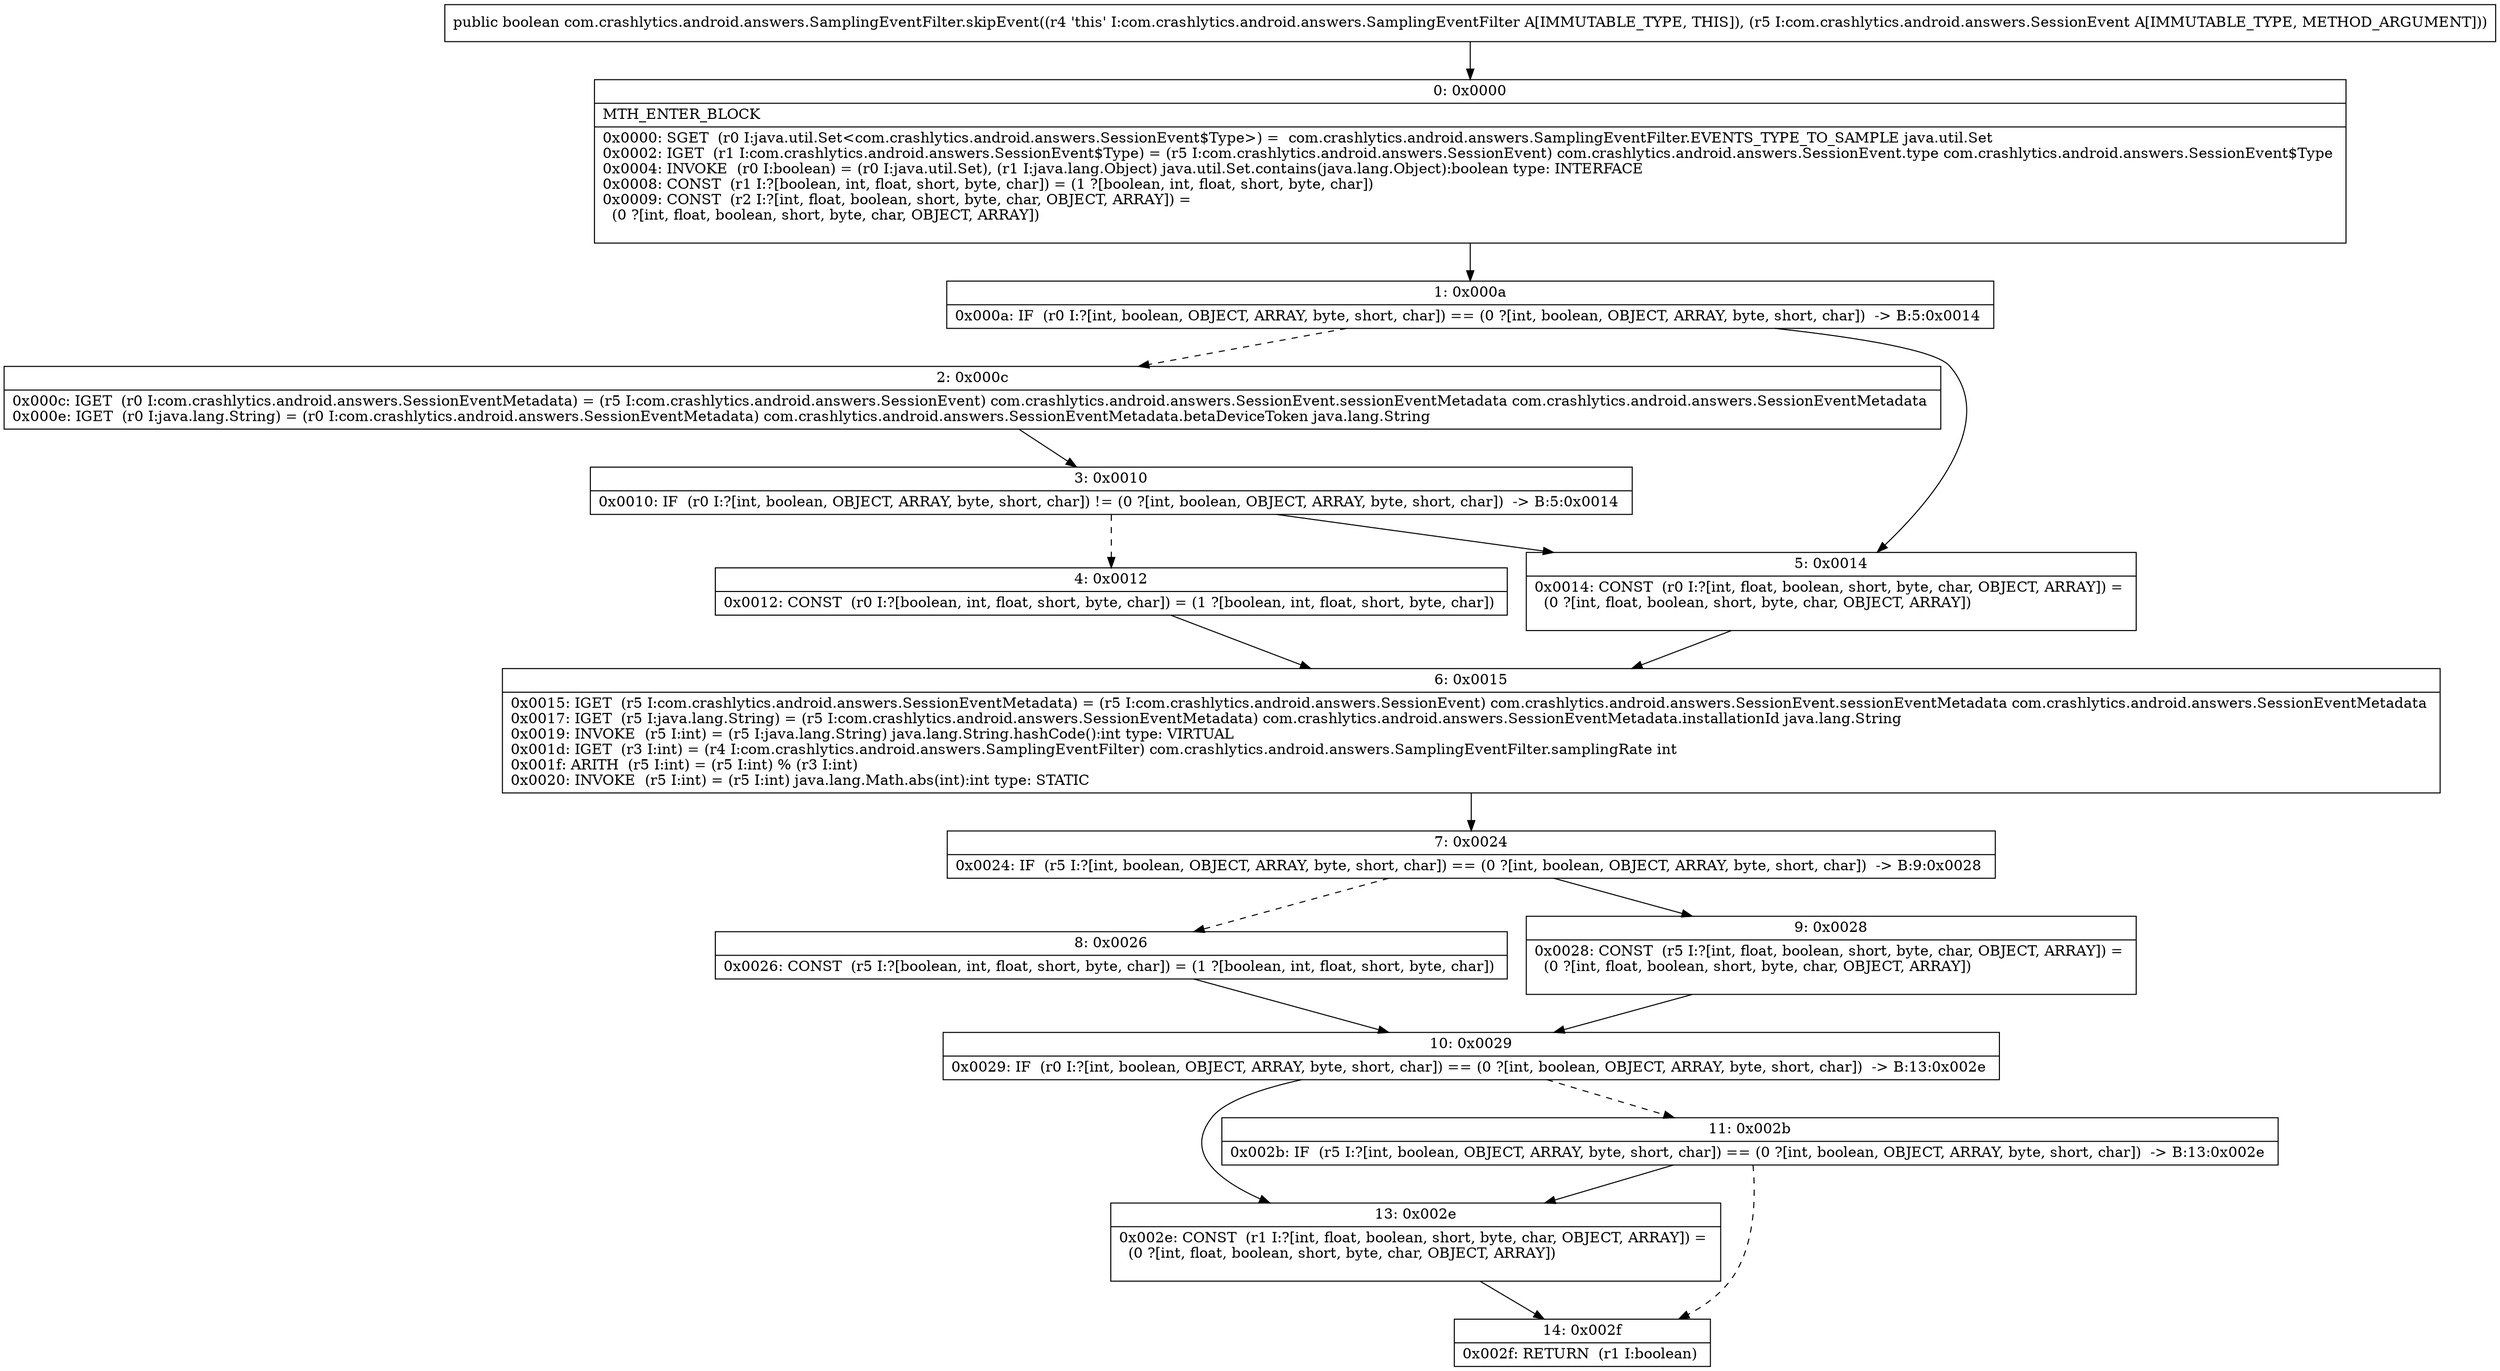 digraph "CFG forcom.crashlytics.android.answers.SamplingEventFilter.skipEvent(Lcom\/crashlytics\/android\/answers\/SessionEvent;)Z" {
Node_0 [shape=record,label="{0\:\ 0x0000|MTH_ENTER_BLOCK\l|0x0000: SGET  (r0 I:java.util.Set\<com.crashlytics.android.answers.SessionEvent$Type\>) =  com.crashlytics.android.answers.SamplingEventFilter.EVENTS_TYPE_TO_SAMPLE java.util.Set \l0x0002: IGET  (r1 I:com.crashlytics.android.answers.SessionEvent$Type) = (r5 I:com.crashlytics.android.answers.SessionEvent) com.crashlytics.android.answers.SessionEvent.type com.crashlytics.android.answers.SessionEvent$Type \l0x0004: INVOKE  (r0 I:boolean) = (r0 I:java.util.Set), (r1 I:java.lang.Object) java.util.Set.contains(java.lang.Object):boolean type: INTERFACE \l0x0008: CONST  (r1 I:?[boolean, int, float, short, byte, char]) = (1 ?[boolean, int, float, short, byte, char]) \l0x0009: CONST  (r2 I:?[int, float, boolean, short, byte, char, OBJECT, ARRAY]) = \l  (0 ?[int, float, boolean, short, byte, char, OBJECT, ARRAY])\l \l}"];
Node_1 [shape=record,label="{1\:\ 0x000a|0x000a: IF  (r0 I:?[int, boolean, OBJECT, ARRAY, byte, short, char]) == (0 ?[int, boolean, OBJECT, ARRAY, byte, short, char])  \-\> B:5:0x0014 \l}"];
Node_2 [shape=record,label="{2\:\ 0x000c|0x000c: IGET  (r0 I:com.crashlytics.android.answers.SessionEventMetadata) = (r5 I:com.crashlytics.android.answers.SessionEvent) com.crashlytics.android.answers.SessionEvent.sessionEventMetadata com.crashlytics.android.answers.SessionEventMetadata \l0x000e: IGET  (r0 I:java.lang.String) = (r0 I:com.crashlytics.android.answers.SessionEventMetadata) com.crashlytics.android.answers.SessionEventMetadata.betaDeviceToken java.lang.String \l}"];
Node_3 [shape=record,label="{3\:\ 0x0010|0x0010: IF  (r0 I:?[int, boolean, OBJECT, ARRAY, byte, short, char]) != (0 ?[int, boolean, OBJECT, ARRAY, byte, short, char])  \-\> B:5:0x0014 \l}"];
Node_4 [shape=record,label="{4\:\ 0x0012|0x0012: CONST  (r0 I:?[boolean, int, float, short, byte, char]) = (1 ?[boolean, int, float, short, byte, char]) \l}"];
Node_5 [shape=record,label="{5\:\ 0x0014|0x0014: CONST  (r0 I:?[int, float, boolean, short, byte, char, OBJECT, ARRAY]) = \l  (0 ?[int, float, boolean, short, byte, char, OBJECT, ARRAY])\l \l}"];
Node_6 [shape=record,label="{6\:\ 0x0015|0x0015: IGET  (r5 I:com.crashlytics.android.answers.SessionEventMetadata) = (r5 I:com.crashlytics.android.answers.SessionEvent) com.crashlytics.android.answers.SessionEvent.sessionEventMetadata com.crashlytics.android.answers.SessionEventMetadata \l0x0017: IGET  (r5 I:java.lang.String) = (r5 I:com.crashlytics.android.answers.SessionEventMetadata) com.crashlytics.android.answers.SessionEventMetadata.installationId java.lang.String \l0x0019: INVOKE  (r5 I:int) = (r5 I:java.lang.String) java.lang.String.hashCode():int type: VIRTUAL \l0x001d: IGET  (r3 I:int) = (r4 I:com.crashlytics.android.answers.SamplingEventFilter) com.crashlytics.android.answers.SamplingEventFilter.samplingRate int \l0x001f: ARITH  (r5 I:int) = (r5 I:int) % (r3 I:int) \l0x0020: INVOKE  (r5 I:int) = (r5 I:int) java.lang.Math.abs(int):int type: STATIC \l}"];
Node_7 [shape=record,label="{7\:\ 0x0024|0x0024: IF  (r5 I:?[int, boolean, OBJECT, ARRAY, byte, short, char]) == (0 ?[int, boolean, OBJECT, ARRAY, byte, short, char])  \-\> B:9:0x0028 \l}"];
Node_8 [shape=record,label="{8\:\ 0x0026|0x0026: CONST  (r5 I:?[boolean, int, float, short, byte, char]) = (1 ?[boolean, int, float, short, byte, char]) \l}"];
Node_9 [shape=record,label="{9\:\ 0x0028|0x0028: CONST  (r5 I:?[int, float, boolean, short, byte, char, OBJECT, ARRAY]) = \l  (0 ?[int, float, boolean, short, byte, char, OBJECT, ARRAY])\l \l}"];
Node_10 [shape=record,label="{10\:\ 0x0029|0x0029: IF  (r0 I:?[int, boolean, OBJECT, ARRAY, byte, short, char]) == (0 ?[int, boolean, OBJECT, ARRAY, byte, short, char])  \-\> B:13:0x002e \l}"];
Node_11 [shape=record,label="{11\:\ 0x002b|0x002b: IF  (r5 I:?[int, boolean, OBJECT, ARRAY, byte, short, char]) == (0 ?[int, boolean, OBJECT, ARRAY, byte, short, char])  \-\> B:13:0x002e \l}"];
Node_13 [shape=record,label="{13\:\ 0x002e|0x002e: CONST  (r1 I:?[int, float, boolean, short, byte, char, OBJECT, ARRAY]) = \l  (0 ?[int, float, boolean, short, byte, char, OBJECT, ARRAY])\l \l}"];
Node_14 [shape=record,label="{14\:\ 0x002f|0x002f: RETURN  (r1 I:boolean) \l}"];
MethodNode[shape=record,label="{public boolean com.crashlytics.android.answers.SamplingEventFilter.skipEvent((r4 'this' I:com.crashlytics.android.answers.SamplingEventFilter A[IMMUTABLE_TYPE, THIS]), (r5 I:com.crashlytics.android.answers.SessionEvent A[IMMUTABLE_TYPE, METHOD_ARGUMENT])) }"];
MethodNode -> Node_0;
Node_0 -> Node_1;
Node_1 -> Node_2[style=dashed];
Node_1 -> Node_5;
Node_2 -> Node_3;
Node_3 -> Node_4[style=dashed];
Node_3 -> Node_5;
Node_4 -> Node_6;
Node_5 -> Node_6;
Node_6 -> Node_7;
Node_7 -> Node_8[style=dashed];
Node_7 -> Node_9;
Node_8 -> Node_10;
Node_9 -> Node_10;
Node_10 -> Node_11[style=dashed];
Node_10 -> Node_13;
Node_11 -> Node_13;
Node_11 -> Node_14[style=dashed];
Node_13 -> Node_14;
}

